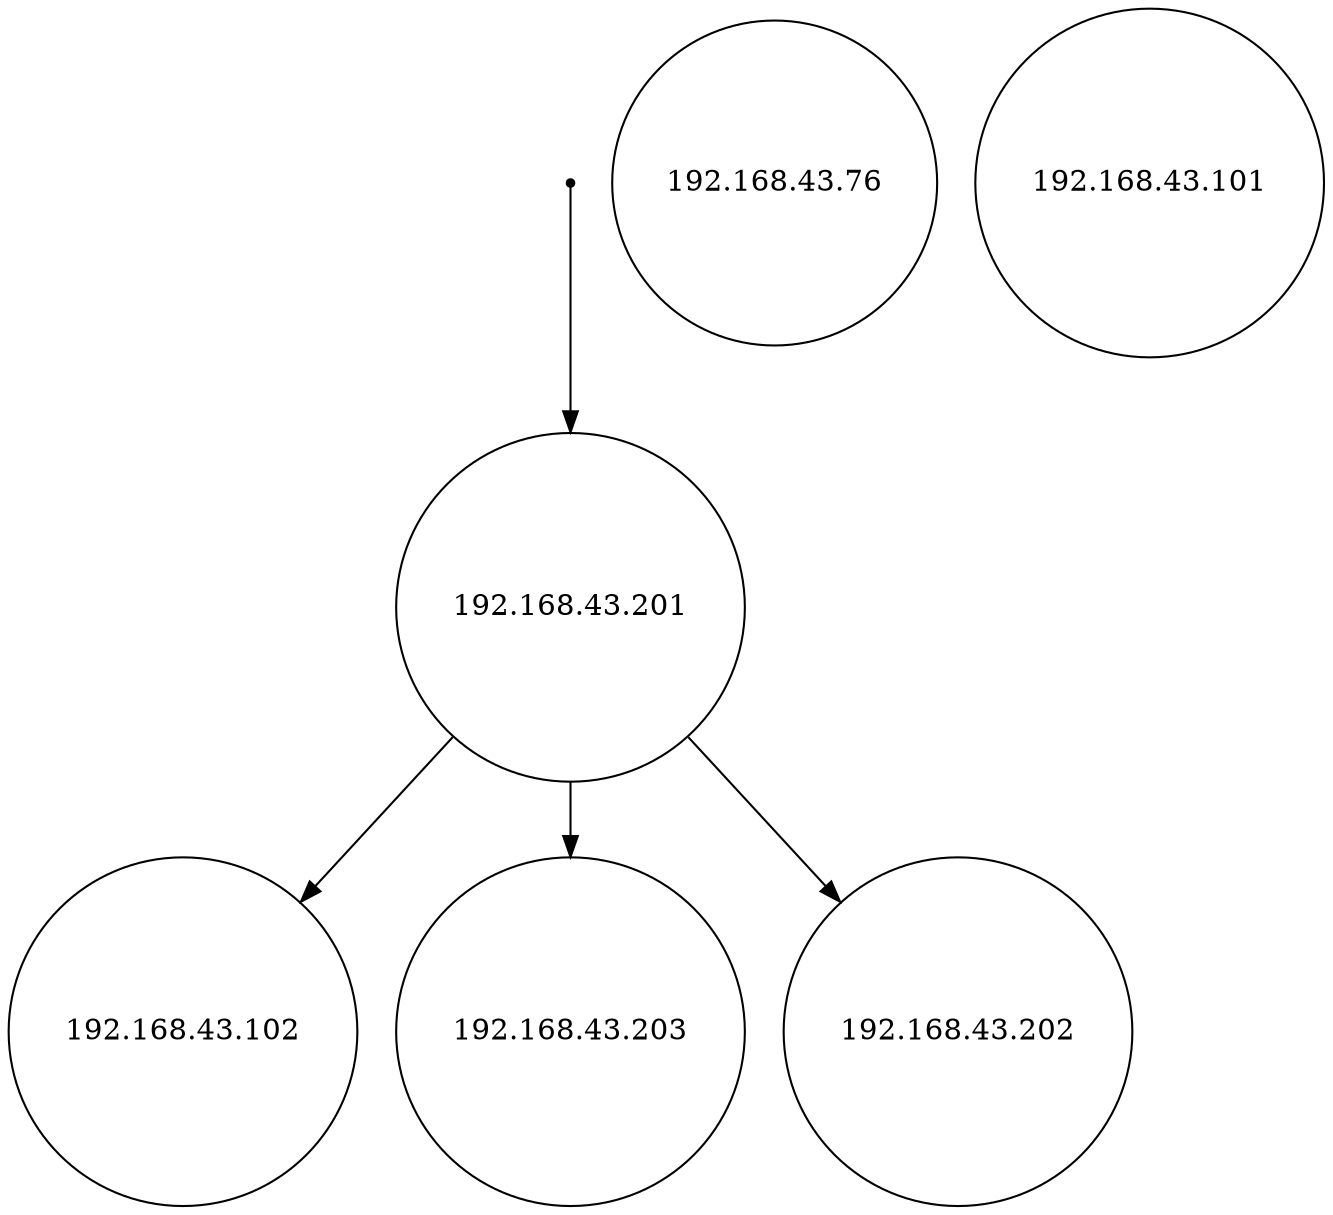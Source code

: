 digraph LTS {
S00[shape=point]
S0[label="192.168.43.76",shape=circle];
S1[label="192.168.43.102",shape=circle];
S2[label="192.168.43.201",shape=circle];
S3[label="192.168.43.101",shape=circle];
S4[label="192.168.43.203",shape=circle];
S5[label="192.168.43.202",shape=circle];
S00 -> S2
S2 -> S5
S2 -> S4
S2 -> S1
}